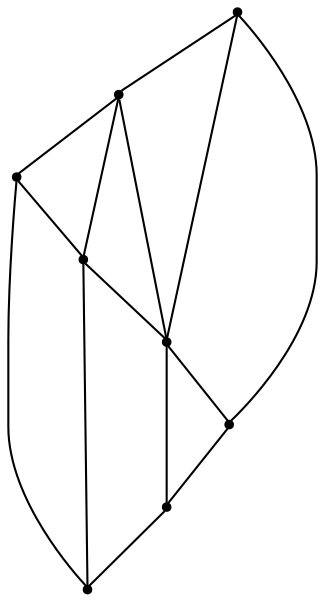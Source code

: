 graph {
  node [shape=point,comment="{\"directed\":false,\"doi\":\"10.1007/978-3-642-18469-7_24\",\"figure\":\"3\"}"]

  v0 [pos="1632.8475355448768,842.8637892630854"]
  v1 [pos="1527.7607614035883,1105.4055680226788"]
  v2 [pos="1238.7723234074438,947.8804753315478"]
  v3 [pos="1422.6739872623,1341.6933342362504"]
  v4 [pos="1291.3155832164891,1210.4223812680161"]
  v5 [pos="1238.7723234074435,1499.2184269273816"]
  v6 [pos="870.9687729899331,869.1179289859824"]
  v7 [pos="1028.598870571066,1184.16822564801"]

  v0 -- v6 [id="-1",pos="1632.8475355448768,842.8637892630854 1212.5424034918822,842.905376101213 1212.5424034918822,842.905376101213 1212.5424034918822,842.905376101213 870.9687729899331,869.1179289859824 870.9687729899331,869.1179289859824 870.9687729899331,869.1179289859824"]
  v0 -- v1 [id="-2",pos="1632.8475355448768,842.8637892630854 1580.3458584631937,974.1763290694473 1580.3458584631937,974.1763290694473 1580.3458584631937,974.1763290694473 1527.7607614035883,1105.4055680226788 1527.7607614035883,1105.4055680226788 1527.7607614035883,1105.4055680226788"]
  v6 -- v7 [id="-4",pos="870.9687729899331,869.1179289859824 949.8254681386616,1026.684735692116 949.8254681386616,1026.684735692116 949.8254681386616,1026.684735692116 1028.598870571066,1184.16822564801 1028.598870571066,1184.16822564801 1028.598870571066,1184.16822564801"]
  v1 -- v3 [id="-8",pos="1527.7607614035883,1105.4055680226788 1475.2590843219057,1236.7182350059156 1475.2590843219057,1236.7182350059156 1475.2590843219057,1236.7182350059156 1422.6739872623,1341.6933342362504 1422.6739872623,1341.6933342362504 1422.6739872623,1341.6933342362504"]
  v7 -- v2 [id="-9",pos="1028.598870571066,1184.16822564801 1133.7272592551167,1052.9390025918879 1133.7272592551167,1052.9390025918879 1133.7272592551167,1052.9390025918879 1238.7723234074438,947.8804753315478 1238.7723234074438,947.8804753315478 1238.7723234074438,947.8804753315478"]
  v7 -- v5 [id="-10",pos="1028.598870571066,1184.16822564801 1133.7272592551167,1341.7351118396905 1133.7272592551167,1341.7351118396905 1133.7272592551167,1341.7351118396905 1238.7723234074435,1499.2184269273816 1238.7723234074435,1499.2184269273816 1238.7723234074435,1499.2184269273816"]
  v1 -- v2 [id="-11",pos="1527.7607614035883,1105.4055680226788 1238.7723234074438,947.8804753315478 1238.7723234074438,947.8804753315478 1238.7723234074438,947.8804753315478"]
  v3 -- v4 [id="-13",pos="1422.6739872623,1341.6933342362504 1291.3155832164891,1210.4223812680161 1291.3155832164891,1210.4223812680161 1291.3155832164891,1210.4223812680161"]
  v3 -- v5 [id="-14",pos="1422.6739872623,1341.6933342362504 1343.9008075376933,1420.4975945968185 1343.9008075376933,1420.4975945968185 1343.9008075376933,1420.4975945968185 1238.7723234074435,1499.2184269273816 1238.7723234074435,1499.2184269273816 1238.7723234074435,1499.2184269273816"]
  v4 -- v2 [id="-16",pos="1291.3155832164891,1210.4223812680161 1238.7723234074438,947.8804753315478 1238.7723234074438,947.8804753315478 1238.7723234074438,947.8804753315478"]
  v4 -- v1 [id="-17",pos="1291.3155832164891,1210.4223812680161 1527.7607614035883,1105.4055680226788 1527.7607614035883,1105.4055680226788 1527.7607614035883,1105.4055680226788"]
  v4 -- v5 [id="-19",pos="1291.3155832164891,1210.4223812680161 1238.7723234074435,1499.2184269273816 1238.7723234074435,1499.2184269273816 1238.7723234074435,1499.2184269273816"]
  v2 -- v0 [id="-22",pos="1238.7723234074438,947.8804753315478 1632.8475355448768,842.8637892630854 1632.8475355448768,842.8637892630854 1632.8475355448768,842.8637892630854"]
  v2 -- v6 [id="-23",pos="1238.7723234074438,947.8804753315478 870.9687729899331,869.1179289859824 870.9687729899331,869.1179289859824 870.9687729899331,869.1179289859824"]
}